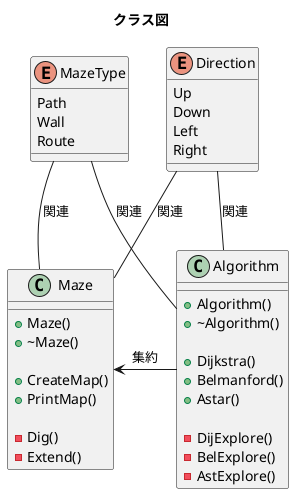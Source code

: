 @startuml
Title クラス図

class Maze
{
    +Maze()
    +~Maze()

    +CreateMap()
    +PrintMap()

    -Dig()
    -Extend()
}

class Algorithm
{
    +Algorithm()
    +~Algorithm()

    +Dijkstra()
    +Belmanford()
    +Astar()

    -DijExplore()
    -BelExplore()
    -AstExplore()
}

enum MazeType
{
    Path
    Wall
    Route
}

enum Direction
{
    Up
    Down
    Left
    Right
}

MazeType -- Maze : 関連
MazeType -- Algorithm : 関連

Direction -- Maze: 関連
Direction -- Algorithm : 関連

Maze <- Algorithm : 集約

@enduml